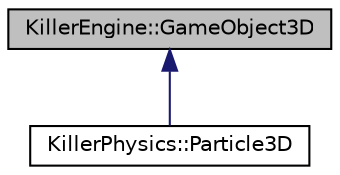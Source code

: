 digraph "KillerEngine::GameObject3D"
{
  edge [fontname="Helvetica",fontsize="10",labelfontname="Helvetica",labelfontsize="10"];
  node [fontname="Helvetica",fontsize="10",shape=record];
  Node0 [label="KillerEngine::GameObject3D",height=0.2,width=0.4,color="black", fillcolor="grey75", style="filled", fontcolor="black"];
  Node0 -> Node1 [dir="back",color="midnightblue",fontsize="10",style="solid",fontname="Helvetica"];
  Node1 [label="KillerPhysics::Particle3D",height=0.2,width=0.4,color="black", fillcolor="white", style="filled",URL="$class_killer_physics_1_1_particle3_d.html"];
}
